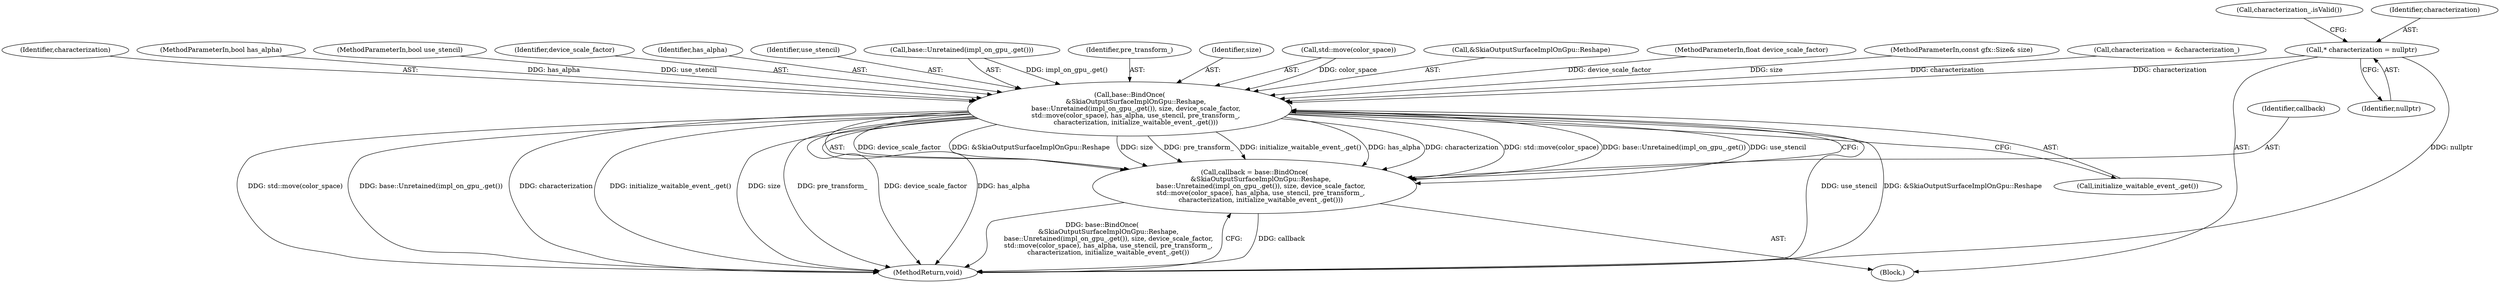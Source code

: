 digraph "1_Chrome_41f5b55ab27da6890af96f2f8f0f6dd5bc6cc93c@pointer" {
"1000117" [label="(Call,* characterization = nullptr)"];
"1000147" [label="(Call,base::BindOnce(\n      &SkiaOutputSurfaceImplOnGpu::Reshape,\n      base::Unretained(impl_on_gpu_.get()), size, device_scale_factor,\n      std::move(color_space), has_alpha, use_stencil, pre_transform_,\n      characterization, initialize_waitable_event_.get()))"];
"1000145" [label="(Call,callback = base::BindOnce(\n      &SkiaOutputSurfaceImplOnGpu::Reshape,\n      base::Unretained(impl_on_gpu_.get()), size, device_scale_factor,\n      std::move(color_space), has_alpha, use_stencil, pre_transform_,\n      characterization, initialize_waitable_event_.get()))"];
"1000161" [label="(MethodReturn,void)"];
"1000160" [label="(Call,initialize_waitable_event_.get())"];
"1000159" [label="(Identifier,characterization)"];
"1000104" [label="(MethodParameterIn,bool has_alpha)"];
"1000105" [label="(MethodParameterIn,bool use_stencil)"];
"1000153" [label="(Identifier,device_scale_factor)"];
"1000156" [label="(Identifier,has_alpha)"];
"1000157" [label="(Identifier,use_stencil)"];
"1000146" [label="(Identifier,callback)"];
"1000150" [label="(Call,base::Unretained(impl_on_gpu_.get()))"];
"1000145" [label="(Call,callback = base::BindOnce(\n      &SkiaOutputSurfaceImplOnGpu::Reshape,\n      base::Unretained(impl_on_gpu_.get()), size, device_scale_factor,\n      std::move(color_space), has_alpha, use_stencil, pre_transform_,\n      characterization, initialize_waitable_event_.get()))"];
"1000158" [label="(Identifier,pre_transform_)"];
"1000152" [label="(Identifier,size)"];
"1000154" [label="(Call,std::move(color_space))"];
"1000106" [label="(Block,)"];
"1000119" [label="(Identifier,nullptr)"];
"1000148" [label="(Call,&SkiaOutputSurfaceImplOnGpu::Reshape)"];
"1000147" [label="(Call,base::BindOnce(\n      &SkiaOutputSurfaceImplOnGpu::Reshape,\n      base::Unretained(impl_on_gpu_.get()), size, device_scale_factor,\n      std::move(color_space), has_alpha, use_stencil, pre_transform_,\n      characterization, initialize_waitable_event_.get()))"];
"1000117" [label="(Call,* characterization = nullptr)"];
"1000121" [label="(Call,characterization_.isValid())"];
"1000102" [label="(MethodParameterIn,float device_scale_factor)"];
"1000101" [label="(MethodParameterIn,const gfx::Size& size)"];
"1000118" [label="(Identifier,characterization)"];
"1000131" [label="(Call,characterization = &characterization_)"];
"1000117" -> "1000106"  [label="AST: "];
"1000117" -> "1000119"  [label="CFG: "];
"1000118" -> "1000117"  [label="AST: "];
"1000119" -> "1000117"  [label="AST: "];
"1000121" -> "1000117"  [label="CFG: "];
"1000117" -> "1000161"  [label="DDG: nullptr"];
"1000117" -> "1000147"  [label="DDG: characterization"];
"1000147" -> "1000145"  [label="AST: "];
"1000147" -> "1000160"  [label="CFG: "];
"1000148" -> "1000147"  [label="AST: "];
"1000150" -> "1000147"  [label="AST: "];
"1000152" -> "1000147"  [label="AST: "];
"1000153" -> "1000147"  [label="AST: "];
"1000154" -> "1000147"  [label="AST: "];
"1000156" -> "1000147"  [label="AST: "];
"1000157" -> "1000147"  [label="AST: "];
"1000158" -> "1000147"  [label="AST: "];
"1000159" -> "1000147"  [label="AST: "];
"1000160" -> "1000147"  [label="AST: "];
"1000145" -> "1000147"  [label="CFG: "];
"1000147" -> "1000161"  [label="DDG: use_stencil"];
"1000147" -> "1000161"  [label="DDG: &SkiaOutputSurfaceImplOnGpu::Reshape"];
"1000147" -> "1000161"  [label="DDG: std::move(color_space)"];
"1000147" -> "1000161"  [label="DDG: base::Unretained(impl_on_gpu_.get())"];
"1000147" -> "1000161"  [label="DDG: characterization"];
"1000147" -> "1000161"  [label="DDG: initialize_waitable_event_.get()"];
"1000147" -> "1000161"  [label="DDG: size"];
"1000147" -> "1000161"  [label="DDG: pre_transform_"];
"1000147" -> "1000161"  [label="DDG: device_scale_factor"];
"1000147" -> "1000161"  [label="DDG: has_alpha"];
"1000147" -> "1000145"  [label="DDG: device_scale_factor"];
"1000147" -> "1000145"  [label="DDG: &SkiaOutputSurfaceImplOnGpu::Reshape"];
"1000147" -> "1000145"  [label="DDG: size"];
"1000147" -> "1000145"  [label="DDG: pre_transform_"];
"1000147" -> "1000145"  [label="DDG: initialize_waitable_event_.get()"];
"1000147" -> "1000145"  [label="DDG: has_alpha"];
"1000147" -> "1000145"  [label="DDG: characterization"];
"1000147" -> "1000145"  [label="DDG: std::move(color_space)"];
"1000147" -> "1000145"  [label="DDG: base::Unretained(impl_on_gpu_.get())"];
"1000147" -> "1000145"  [label="DDG: use_stencil"];
"1000150" -> "1000147"  [label="DDG: impl_on_gpu_.get()"];
"1000101" -> "1000147"  [label="DDG: size"];
"1000102" -> "1000147"  [label="DDG: device_scale_factor"];
"1000154" -> "1000147"  [label="DDG: color_space"];
"1000104" -> "1000147"  [label="DDG: has_alpha"];
"1000105" -> "1000147"  [label="DDG: use_stencil"];
"1000131" -> "1000147"  [label="DDG: characterization"];
"1000145" -> "1000106"  [label="AST: "];
"1000146" -> "1000145"  [label="AST: "];
"1000161" -> "1000145"  [label="CFG: "];
"1000145" -> "1000161"  [label="DDG: callback"];
"1000145" -> "1000161"  [label="DDG: base::BindOnce(\n      &SkiaOutputSurfaceImplOnGpu::Reshape,\n      base::Unretained(impl_on_gpu_.get()), size, device_scale_factor,\n      std::move(color_space), has_alpha, use_stencil, pre_transform_,\n      characterization, initialize_waitable_event_.get())"];
}
